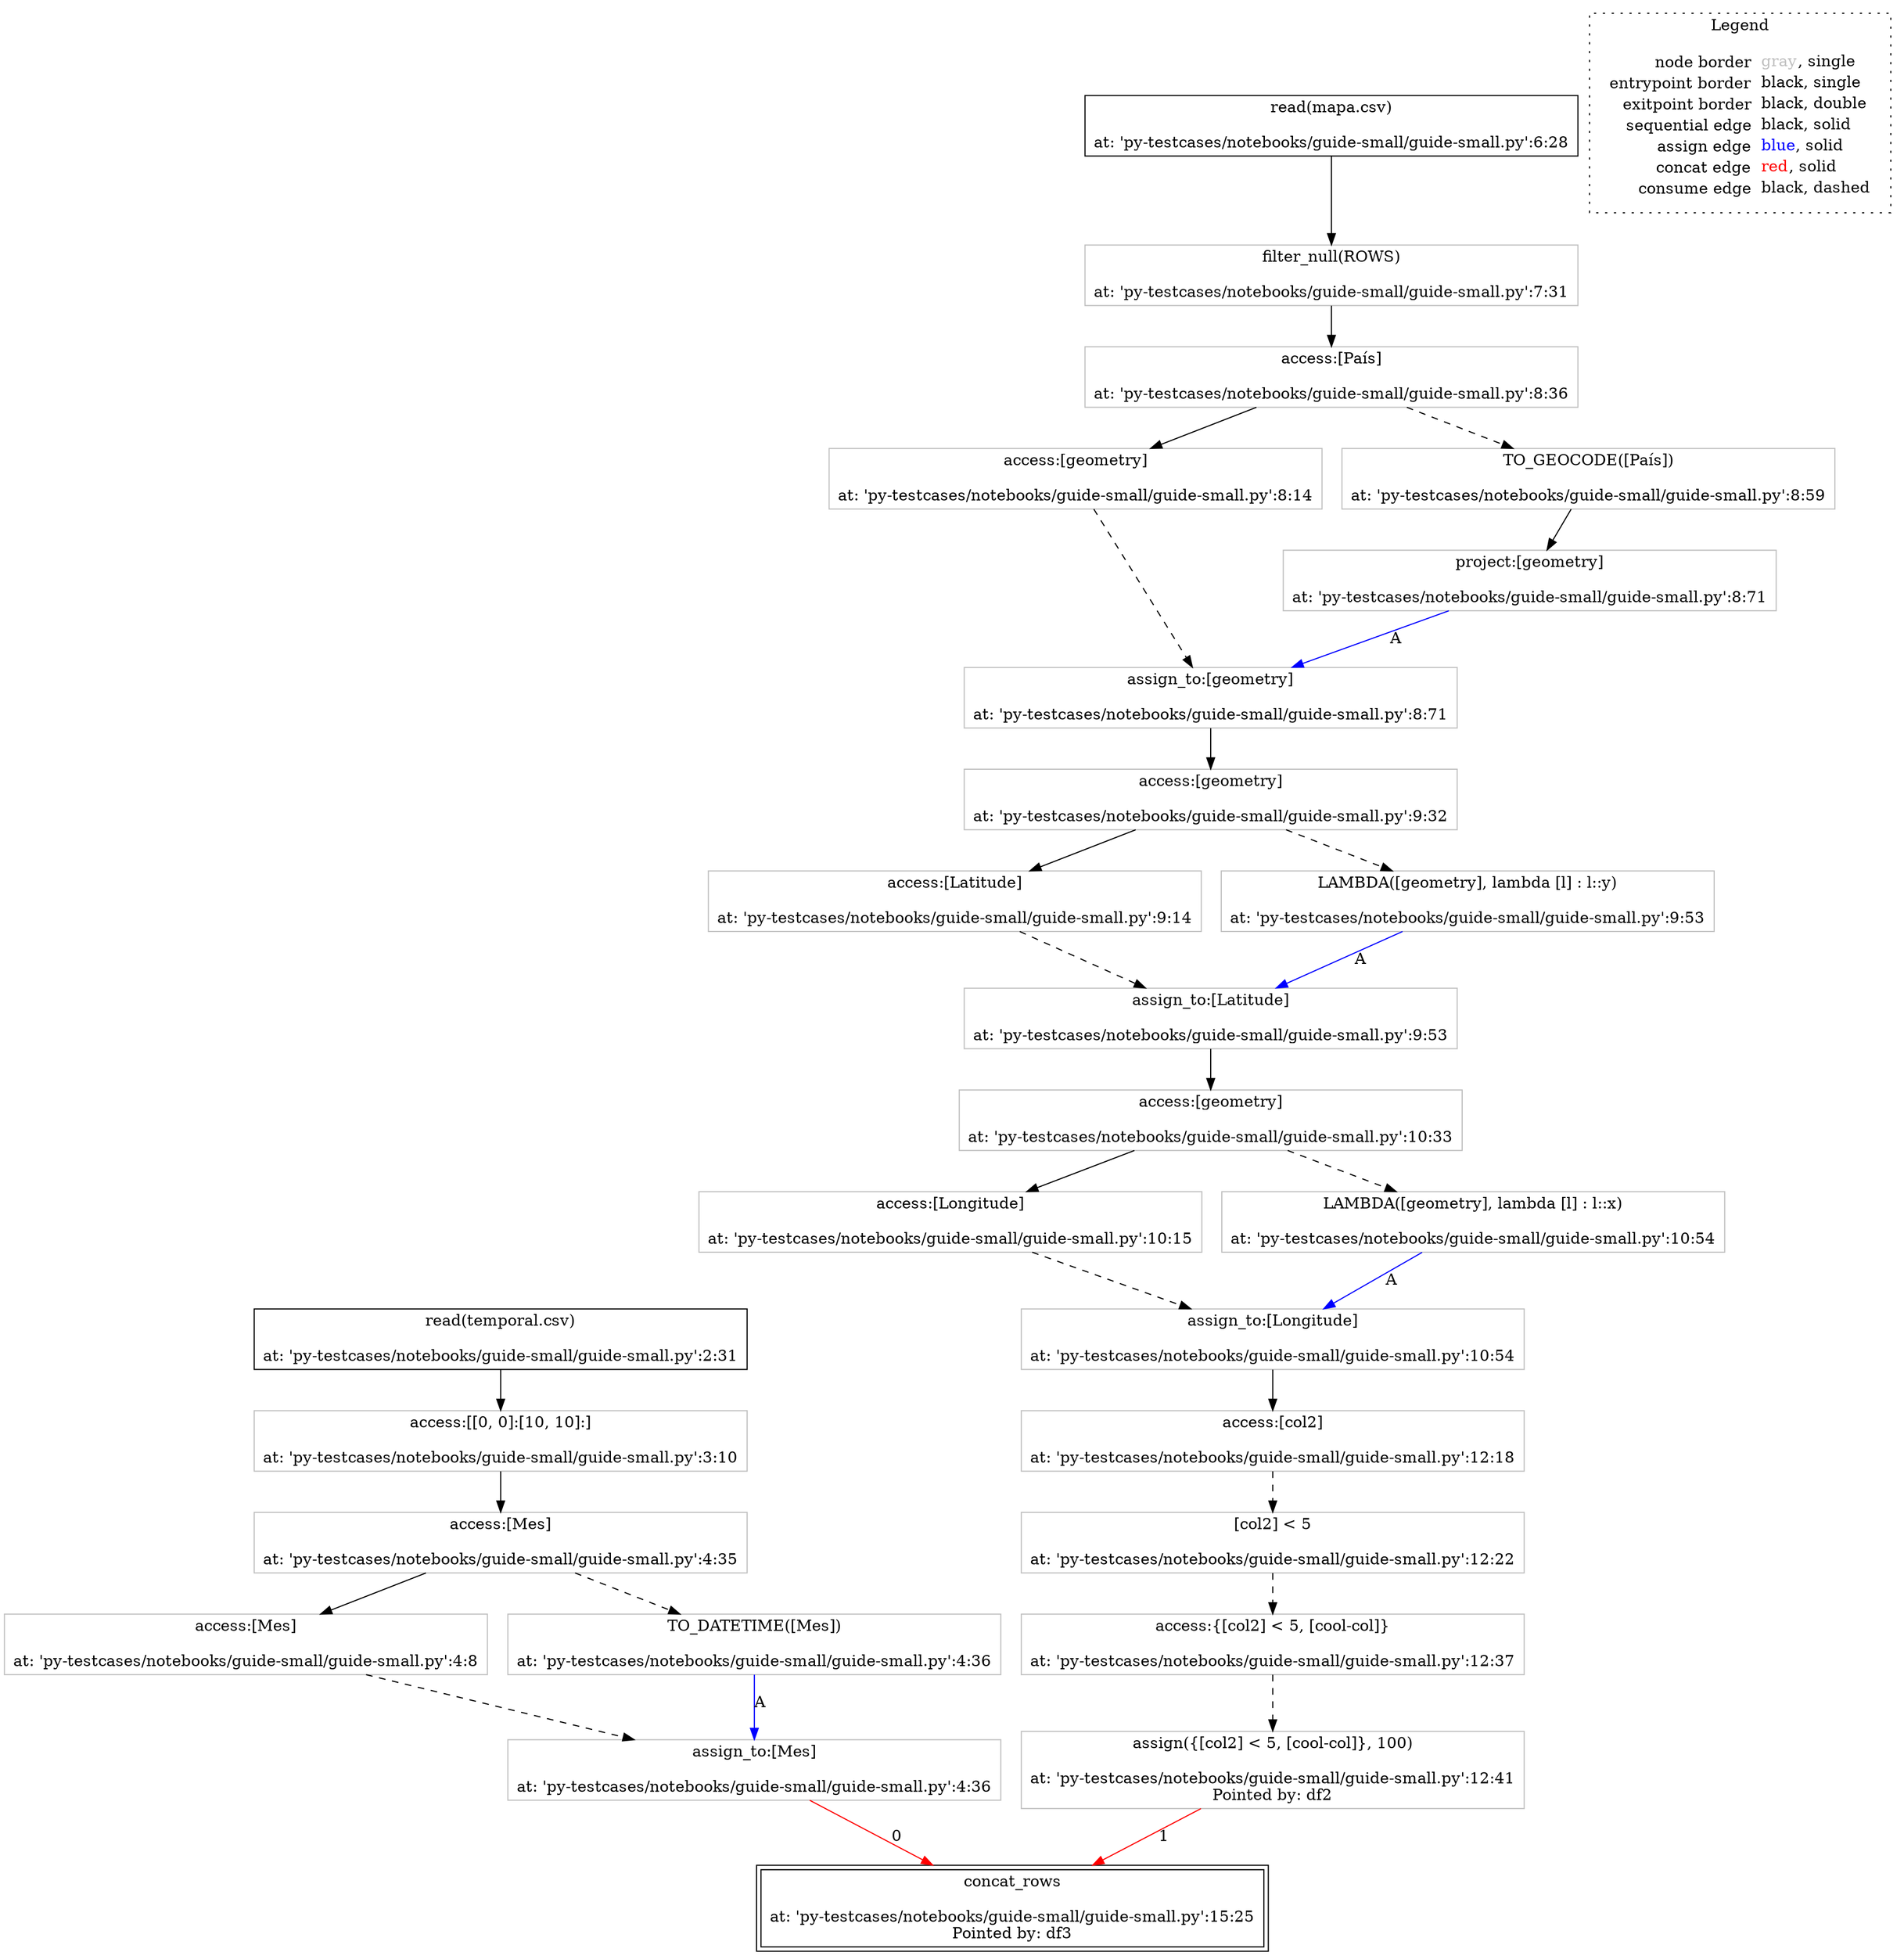 digraph {
	"node0" [shape="rect",color="black",label=<read(temporal.csv)<BR/><BR/>at: 'py-testcases/notebooks/guide-small/guide-small.py':2:31>];
	"node1" [shape="rect",color="gray",label=<access:[[0, 0]:[10, 10]:]<BR/><BR/>at: 'py-testcases/notebooks/guide-small/guide-small.py':3:10>];
	"node2" [shape="rect",color="gray",label=<access:[Mes]<BR/><BR/>at: 'py-testcases/notebooks/guide-small/guide-small.py':4:8>];
	"node3" [shape="rect",color="gray",label=<access:[Mes]<BR/><BR/>at: 'py-testcases/notebooks/guide-small/guide-small.py':4:35>];
	"node4" [shape="rect",color="gray",label=<assign_to:[Mes]<BR/><BR/>at: 'py-testcases/notebooks/guide-small/guide-small.py':4:36>];
	"node5" [shape="rect",color="gray",label=<TO_DATETIME([Mes])<BR/><BR/>at: 'py-testcases/notebooks/guide-small/guide-small.py':4:36>];
	"node6" [shape="rect",color="black",label=<read(mapa.csv)<BR/><BR/>at: 'py-testcases/notebooks/guide-small/guide-small.py':6:28>];
	"node7" [shape="rect",color="gray",label=<filter_null(ROWS)<BR/><BR/>at: 'py-testcases/notebooks/guide-small/guide-small.py':7:31>];
	"node8" [shape="rect",color="gray",label=<access:[geometry]<BR/><BR/>at: 'py-testcases/notebooks/guide-small/guide-small.py':8:14>];
	"node9" [shape="rect",color="gray",label=<access:[Pa&iacute;s]<BR/><BR/>at: 'py-testcases/notebooks/guide-small/guide-small.py':8:36>];
	"node10" [shape="rect",color="gray",label=<TO_GEOCODE([Pa&iacute;s])<BR/><BR/>at: 'py-testcases/notebooks/guide-small/guide-small.py':8:59>];
	"node11" [shape="rect",color="gray",label=<assign_to:[geometry]<BR/><BR/>at: 'py-testcases/notebooks/guide-small/guide-small.py':8:71>];
	"node12" [shape="rect",color="gray",label=<project:[geometry]<BR/><BR/>at: 'py-testcases/notebooks/guide-small/guide-small.py':8:71>];
	"node13" [shape="rect",color="gray",label=<access:[Latitude]<BR/><BR/>at: 'py-testcases/notebooks/guide-small/guide-small.py':9:14>];
	"node14" [shape="rect",color="gray",label=<access:[geometry]<BR/><BR/>at: 'py-testcases/notebooks/guide-small/guide-small.py':9:32>];
	"node15" [shape="rect",color="gray",label=<assign_to:[Latitude]<BR/><BR/>at: 'py-testcases/notebooks/guide-small/guide-small.py':9:53>];
	"node16" [shape="rect",color="gray",label=<LAMBDA([geometry], lambda [l] : l::y)<BR/><BR/>at: 'py-testcases/notebooks/guide-small/guide-small.py':9:53>];
	"node17" [shape="rect",color="gray",label=<access:[Longitude]<BR/><BR/>at: 'py-testcases/notebooks/guide-small/guide-small.py':10:15>];
	"node18" [shape="rect",color="gray",label=<access:[geometry]<BR/><BR/>at: 'py-testcases/notebooks/guide-small/guide-small.py':10:33>];
	"node19" [shape="rect",color="gray",label=<assign_to:[Longitude]<BR/><BR/>at: 'py-testcases/notebooks/guide-small/guide-small.py':10:54>];
	"node20" [shape="rect",color="gray",label=<LAMBDA([geometry], lambda [l] : l::x)<BR/><BR/>at: 'py-testcases/notebooks/guide-small/guide-small.py':10:54>];
	"node21" [shape="rect",color="gray",label=<access:[col2]<BR/><BR/>at: 'py-testcases/notebooks/guide-small/guide-small.py':12:18>];
	"node22" [shape="rect",color="gray",label=<[col2] &lt; 5<BR/><BR/>at: 'py-testcases/notebooks/guide-small/guide-small.py':12:22>];
	"node23" [shape="rect",color="gray",label=<access:{[col2] &lt; 5, [cool-col]}<BR/><BR/>at: 'py-testcases/notebooks/guide-small/guide-small.py':12:37>];
	"node24" [shape="rect",color="gray",label=<assign({[col2] &lt; 5, [cool-col]}, 100)<BR/><BR/>at: 'py-testcases/notebooks/guide-small/guide-small.py':12:41<BR/>Pointed by: df2>];
	"node25" [shape="rect",color="black",peripheries="2",label=<concat_rows<BR/><BR/>at: 'py-testcases/notebooks/guide-small/guide-small.py':15:25<BR/>Pointed by: df3>];
	"node0" -> "node1" [color="black"];
	"node1" -> "node3" [color="black"];
	"node2" -> "node4" [color="black",style="dashed"];
	"node3" -> "node2" [color="black"];
	"node3" -> "node5" [color="black",style="dashed"];
	"node4" -> "node25" [color="red",label=0];
	"node5" -> "node4" [color="blue",label=A];
	"node6" -> "node7" [color="black"];
	"node7" -> "node9" [color="black"];
	"node8" -> "node11" [color="black",style="dashed"];
	"node9" -> "node8" [color="black"];
	"node9" -> "node10" [color="black",style="dashed"];
	"node10" -> "node12" [color="black"];
	"node11" -> "node14" [color="black"];
	"node12" -> "node11" [color="blue",label=A];
	"node13" -> "node15" [color="black",style="dashed"];
	"node14" -> "node13" [color="black"];
	"node14" -> "node16" [color="black",style="dashed"];
	"node15" -> "node18" [color="black"];
	"node16" -> "node15" [color="blue",label=A];
	"node17" -> "node19" [color="black",style="dashed"];
	"node18" -> "node17" [color="black"];
	"node18" -> "node20" [color="black",style="dashed"];
	"node19" -> "node21" [color="black"];
	"node20" -> "node19" [color="blue",label=A];
	"node21" -> "node22" [color="black",style="dashed"];
	"node22" -> "node23" [color="black",style="dashed"];
	"node23" -> "node24" [color="black",style="dashed"];
	"node24" -> "node25" [color="red",label=1];
subgraph cluster_legend {
	label="Legend";
	style=dotted;
	node [shape=plaintext];
	"legend" [label=<<table border="0" cellpadding="2" cellspacing="0" cellborder="0"><tr><td align="right">node border&nbsp;</td><td align="left"><font color="gray">gray</font>, single</td></tr><tr><td align="right">entrypoint border&nbsp;</td><td align="left"><font color="black">black</font>, single</td></tr><tr><td align="right">exitpoint border&nbsp;</td><td align="left"><font color="black">black</font>, double</td></tr><tr><td align="right">sequential edge&nbsp;</td><td align="left"><font color="black">black</font>, solid</td></tr><tr><td align="right">assign edge&nbsp;</td><td align="left"><font color="blue">blue</font>, solid</td></tr><tr><td align="right">concat edge&nbsp;</td><td align="left"><font color="red">red</font>, solid</td></tr><tr><td align="right">consume edge&nbsp;</td><td align="left"><font color="black">black</font>, dashed</td></tr></table>>];
}

}
